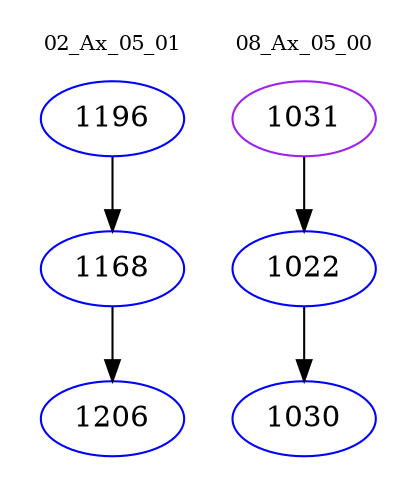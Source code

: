 digraph{
subgraph cluster_0 {
color = white
label = "02_Ax_05_01";
fontsize=10;
T0_1196 [label="1196", color="blue"]
T0_1196 -> T0_1168 [color="black"]
T0_1168 [label="1168", color="blue"]
T0_1168 -> T0_1206 [color="black"]
T0_1206 [label="1206", color="blue"]
}
subgraph cluster_1 {
color = white
label = "08_Ax_05_00";
fontsize=10;
T1_1031 [label="1031", color="purple"]
T1_1031 -> T1_1022 [color="black"]
T1_1022 [label="1022", color="blue"]
T1_1022 -> T1_1030 [color="black"]
T1_1030 [label="1030", color="blue"]
}
}
